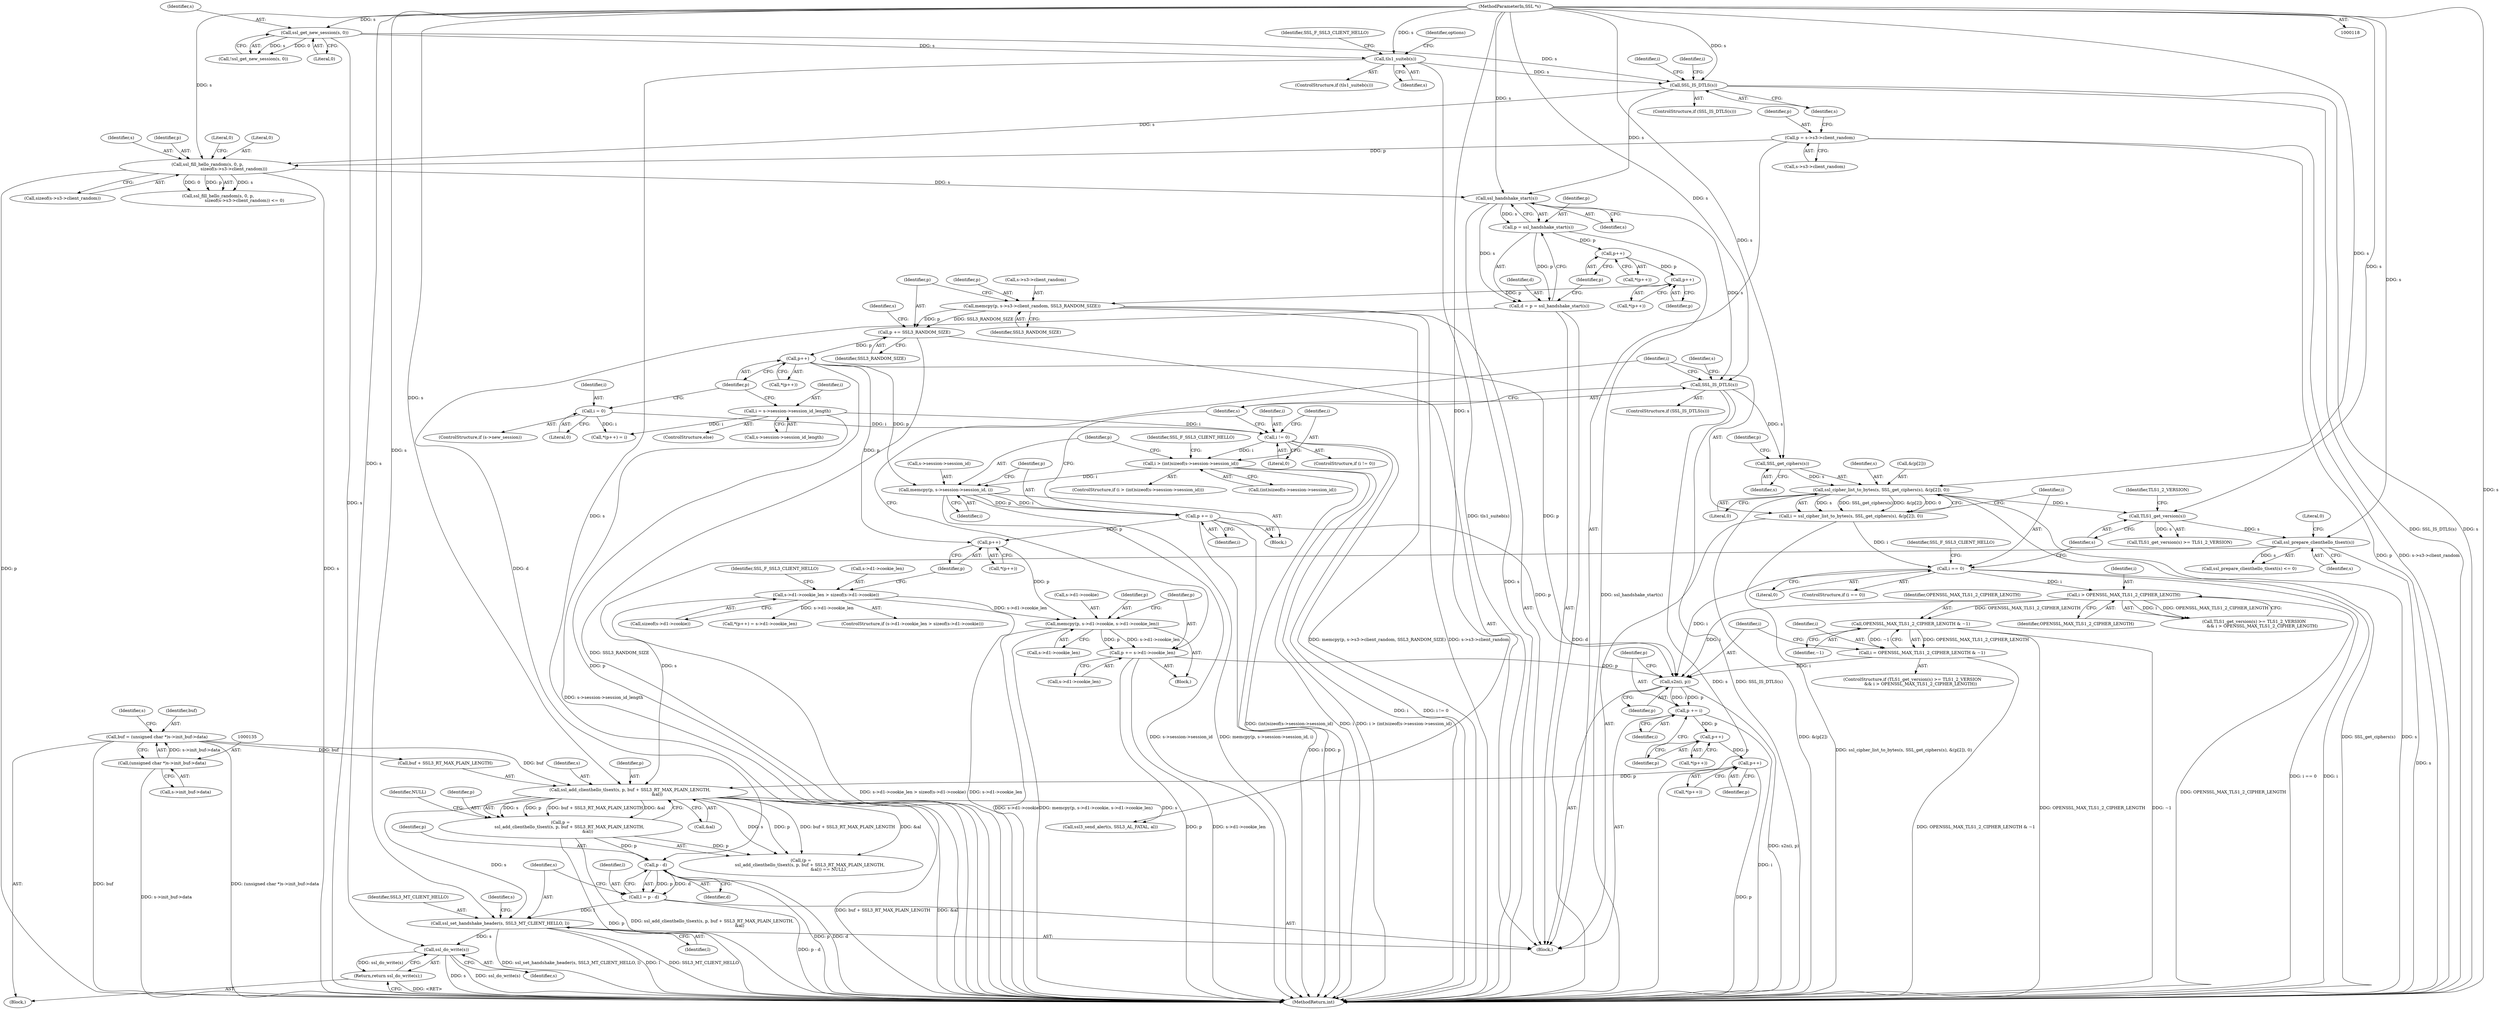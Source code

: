 digraph "0_openssl_e1b568dd2462f7cacf98f3d117936c34e2849a6b@API" {
"1000545" [label="(Call,ssl_do_write(s))"];
"1000535" [label="(Call,ssl_set_handshake_header(s, SSL3_MT_CLIENT_HELLO, l))"];
"1000512" [label="(Call,ssl_add_clienthello_tlsext(s, p, buf + SSL3_RT_MAX_PLAIN_LENGTH,\n                                        &al))"];
"1000500" [label="(Call,ssl_prepare_clienthello_tlsext(s))"];
"1000471" [label="(Call,TLS1_get_version(s))"];
"1000450" [label="(Call,ssl_cipher_list_to_bytes(s, SSL_get_ciphers(s), &(p[2]), 0))"];
"1000452" [label="(Call,SSL_get_ciphers(s))"];
"1000399" [label="(Call,SSL_IS_DTLS(s))"];
"1000315" [label="(Call,ssl_handshake_start(s))"];
"1000299" [label="(Call,ssl_fill_hello_random(s, 0, p,\n                                       sizeof(s->s3->client_random)))"];
"1000260" [label="(Call,SSL_IS_DTLS(s))"];
"1000178" [label="(Call,ssl_get_new_session(s, 0))"];
"1000119" [label="(MethodParameterIn,SSL *s)"];
"1000203" [label="(Call,tls1_suiteb(s))"];
"1000252" [label="(Call,p = s->s3->client_random)"];
"1000495" [label="(Call,p++)"];
"1000490" [label="(Call,p++)"];
"1000485" [label="(Call,p += i)"];
"1000482" [label="(Call,s2n(i, p))"];
"1000460" [label="(Call,i == 0)"];
"1000448" [label="(Call,i = ssl_cipher_list_to_bytes(s, SSL_get_ciphers(s), &(p[2]), 0))"];
"1000474" [label="(Call,i > OPENSSL_MAX_TLS1_2_CIPHER_LENGTH)"];
"1000477" [label="(Call,i = OPENSSL_MAX_TLS1_2_CIPHER_LENGTH & ~1)"];
"1000479" [label="(Call,OPENSSL_MAX_TLS1_2_CIPHER_LENGTH & ~1)"];
"1000395" [label="(Call,p += i)"];
"1000387" [label="(Call,memcpy(p, s->session->session_id, i))"];
"1000363" [label="(Call,p++)"];
"1000343" [label="(Call,p += SSL3_RANDOM_SIZE)"];
"1000335" [label="(Call,memcpy(p, s->s3->client_random, SSL3_RANDOM_SIZE))"];
"1000328" [label="(Call,p++)"];
"1000319" [label="(Call,p++)"];
"1000313" [label="(Call,p = ssl_handshake_start(s))"];
"1000372" [label="(Call,i > (int)sizeof(s->session->session_id))"];
"1000367" [label="(Call,i != 0)"];
"1000350" [label="(Call,i = 0)"];
"1000354" [label="(Call,i = s->session->session_id_length)"];
"1000441" [label="(Call,p += s->d1->cookie_len)"];
"1000429" [label="(Call,memcpy(p, s->d1->cookie, s->d1->cookie_len))"];
"1000422" [label="(Call,p++)"];
"1000403" [label="(Call,s->d1->cookie_len > sizeof(s->d1->cookie))"];
"1000132" [label="(Call,buf = (unsigned char *)s->init_buf->data)"];
"1000134" [label="(Call,(unsigned char *)s->init_buf->data)"];
"1000530" [label="(Call,l = p - d)"];
"1000532" [label="(Call,p - d)"];
"1000510" [label="(Call,p =\n             ssl_add_clienthello_tlsext(s, p, buf + SSL3_RT_MAX_PLAIN_LENGTH,\n                                        &al))"];
"1000311" [label="(Call,d = p = ssl_handshake_start(s))"];
"1000544" [label="(Return,return ssl_do_write(s);)"];
"1000136" [label="(Call,s->init_buf->data)"];
"1000422" [label="(Call,p++)"];
"1000180" [label="(Literal,0)"];
"1000499" [label="(Call,ssl_prepare_clienthello_tlsext(s) <= 0)"];
"1000520" [label="(Identifier,NULL)"];
"1000342" [label="(Identifier,SSL3_RANDOM_SIZE)"];
"1000327" [label="(Call,*(p++))"];
"1000177" [label="(Call,!ssl_get_new_session(s, 0))"];
"1000450" [label="(Call,ssl_cipher_list_to_bytes(s, SSL_get_ciphers(s), &(p[2]), 0))"];
"1000479" [label="(Call,OPENSSL_MAX_TLS1_2_CIPHER_LENGTH & ~1)"];
"1000362" [label="(Call,*(p++))"];
"1000319" [label="(Call,p++)"];
"1000515" [label="(Call,buf + SSL3_RT_MAX_PLAIN_LENGTH)"];
"1000544" [label="(Return,return ssl_do_write(s);)"];
"1000469" [label="(Call,TLS1_get_version(s) >= TLS1_2_VERSION\n            && i > OPENSSL_MAX_TLS1_2_CIPHER_LENGTH)"];
"1000134" [label="(Call,(unsigned char *)s->init_buf->data)"];
"1000402" [label="(ControlStructure,if (s->d1->cookie_len > sizeof(s->d1->cookie)))"];
"1000398" [label="(ControlStructure,if (SSL_IS_DTLS(s)))"];
"1000449" [label="(Identifier,i)"];
"1000298" [label="(Call,ssl_fill_hello_random(s, 0, p,\n                                       sizeof(s->s3->client_random)) <= 0)"];
"1000265" [label="(Identifier,i)"];
"1000512" [label="(Call,ssl_add_clienthello_tlsext(s, p, buf + SSL3_RT_MAX_PLAIN_LENGTH,\n                                        &al))"];
"1000253" [label="(Identifier,p)"];
"1000367" [label="(Call,i != 0)"];
"1000147" [label="(Block,)"];
"1000476" [label="(Identifier,OPENSSL_MAX_TLS1_2_CIPHER_LENGTH)"];
"1000318" [label="(Call,*(p++))"];
"1000336" [label="(Identifier,p)"];
"1000462" [label="(Literal,0)"];
"1000451" [label="(Identifier,s)"];
"1000361" [label="(Call,*(p++) = i)"];
"1000473" [label="(Identifier,TLS1_2_VERSION)"];
"1000545" [label="(Call,ssl_do_write(s))"];
"1000511" [label="(Identifier,p)"];
"1000388" [label="(Identifier,p)"];
"1000496" [label="(Identifier,p)"];
"1000406" [label="(Identifier,s)"];
"1000452" [label="(Call,SSL_get_ciphers(s))"];
"1000212" [label="(Identifier,options)"];
"1000475" [label="(Identifier,i)"];
"1000352" [label="(Literal,0)"];
"1000510" [label="(Call,p =\n             ssl_add_clienthello_tlsext(s, p, buf + SSL3_RT_MAX_PLAIN_LENGTH,\n                                        &al))"];
"1000442" [label="(Identifier,p)"];
"1000384" [label="(Identifier,SSL_F_SSL3_CLIENT_HELLO)"];
"1000302" [label="(Identifier,p)"];
"1000309" [label="(Literal,0)"];
"1000299" [label="(Call,ssl_fill_hello_random(s, 0, p,\n                                       sizeof(s->s3->client_random)))"];
"1000537" [label="(Identifier,SSL3_MT_CLIENT_HELLO)"];
"1000477" [label="(Call,i = OPENSSL_MAX_TLS1_2_CIPHER_LENGTH & ~1)"];
"1000448" [label="(Call,i = ssl_cipher_list_to_bytes(s, SSL_get_ciphers(s), &(p[2]), 0))"];
"1000514" [label="(Identifier,p)"];
"1000368" [label="(Identifier,i)"];
"1000494" [label="(Call,*(p++))"];
"1000509" [label="(Call,(p =\n             ssl_add_clienthello_tlsext(s, p, buf + SSL3_RT_MAX_PLAIN_LENGTH,\n                                        &al)) == NULL)"];
"1000399" [label="(Call,SSL_IS_DTLS(s))"];
"1000119" [label="(MethodParameterIn,SSL *s)"];
"1000436" [label="(Call,s->d1->cookie_len)"];
"1000404" [label="(Call,s->d1->cookie_len)"];
"1000133" [label="(Identifier,buf)"];
"1000531" [label="(Identifier,l)"];
"1000387" [label="(Call,memcpy(p, s->session->session_id, i))"];
"1000389" [label="(Call,s->session->session_id)"];
"1000489" [label="(Call,*(p++))"];
"1000369" [label="(Literal,0)"];
"1000501" [label="(Identifier,s)"];
"1000350" [label="(Call,i = 0)"];
"1000459" [label="(ControlStructure,if (i == 0))"];
"1000532" [label="(Call,p - d)"];
"1000373" [label="(Identifier,i)"];
"1000490" [label="(Call,p++)"];
"1000481" [label="(Identifier,~1)"];
"1000356" [label="(Call,s->session->session_id_length)"];
"1000346" [label="(ControlStructure,if (s->new_session))"];
"1000261" [label="(Identifier,s)"];
"1000202" [label="(ControlStructure,if (tls1_suiteb(s)))"];
"1000409" [label="(Call,sizeof(s->d1->cookie))"];
"1000513" [label="(Identifier,s)"];
"1000400" [label="(Identifier,s)"];
"1000301" [label="(Literal,0)"];
"1000320" [label="(Identifier,p)"];
"1000470" [label="(Call,TLS1_get_version(s) >= TLS1_2_VERSION)"];
"1000487" [label="(Identifier,i)"];
"1000345" [label="(Identifier,SSL3_RANDOM_SIZE)"];
"1000335" [label="(Call,memcpy(p, s->s3->client_random, SSL3_RANDOM_SIZE))"];
"1000471" [label="(Call,TLS1_get_version(s))"];
"1000468" [label="(ControlStructure,if (TLS1_get_version(s) >= TLS1_2_VERSION\n            && i > OPENSSL_MAX_TLS1_2_CIPHER_LENGTH))"];
"1000394" [label="(Identifier,i)"];
"1000443" [label="(Call,s->d1->cookie_len)"];
"1000372" [label="(Call,i > (int)sizeof(s->session->session_id))"];
"1000518" [label="(Call,&al)"];
"1000536" [label="(Identifier,s)"];
"1000329" [label="(Identifier,p)"];
"1000533" [label="(Identifier,p)"];
"1000259" [label="(ControlStructure,if (SSL_IS_DTLS(s)))"];
"1000420" [label="(Call,*(p++) = s->d1->cookie_len)"];
"1000546" [label="(Identifier,s)"];
"1000456" [label="(Identifier,p)"];
"1000483" [label="(Identifier,i)"];
"1000417" [label="(Identifier,SSL_F_SSL3_CLIENT_HELLO)"];
"1000486" [label="(Identifier,p)"];
"1000354" [label="(Call,i = s->session->session_id_length)"];
"1000311" [label="(Call,d = p = ssl_handshake_start(s))"];
"1000421" [label="(Call,*(p++))"];
"1000120" [label="(Block,)"];
"1000485" [label="(Call,p += i)"];
"1000522" [label="(Call,ssl3_send_alert(s, SSL3_AL_FATAL, al))"];
"1000178" [label="(Call,ssl_get_new_session(s, 0))"];
"1000502" [label="(Literal,0)"];
"1000538" [label="(Identifier,l)"];
"1000401" [label="(Block,)"];
"1000482" [label="(Call,s2n(i, p))"];
"1000551" [label="(MethodReturn,int)"];
"1000454" [label="(Call,&(p[2]))"];
"1000395" [label="(Call,p += i)"];
"1000530" [label="(Call,l = p - d)"];
"1000207" [label="(Identifier,SSL_F_SSL3_CLIENT_HELLO)"];
"1000260" [label="(Call,SSL_IS_DTLS(s))"];
"1000460" [label="(Call,i == 0)"];
"1000474" [label="(Call,i > OPENSSL_MAX_TLS1_2_CIPHER_LENGTH)"];
"1000348" [label="(Identifier,s)"];
"1000429" [label="(Call,memcpy(p, s->d1->cookie, s->d1->cookie_len))"];
"1000364" [label="(Identifier,p)"];
"1000351" [label="(Identifier,i)"];
"1000370" [label="(Block,)"];
"1000431" [label="(Call,s->d1->cookie)"];
"1000252" [label="(Call,p = s->s3->client_random)"];
"1000396" [label="(Identifier,p)"];
"1000480" [label="(Identifier,OPENSSL_MAX_TLS1_2_CIPHER_LENGTH)"];
"1000374" [label="(Call,(int)sizeof(s->session->session_id))"];
"1000472" [label="(Identifier,s)"];
"1000204" [label="(Identifier,s)"];
"1000371" [label="(ControlStructure,if (i > (int)sizeof(s->session->session_id)))"];
"1000303" [label="(Call,sizeof(s->s3->client_random))"];
"1000461" [label="(Identifier,i)"];
"1000337" [label="(Call,s->s3->client_random)"];
"1000312" [label="(Identifier,d)"];
"1000453" [label="(Identifier,s)"];
"1000344" [label="(Identifier,p)"];
"1000484" [label="(Identifier,p)"];
"1000179" [label="(Identifier,s)"];
"1000500" [label="(Call,ssl_prepare_clienthello_tlsext(s))"];
"1000254" [label="(Call,s->s3->client_random)"];
"1000535" [label="(Call,ssl_set_handshake_header(s, SSL3_MT_CLIENT_HELLO, l))"];
"1000441" [label="(Call,p += s->d1->cookie_len)"];
"1000534" [label="(Identifier,d)"];
"1000313" [label="(Call,p = ssl_handshake_start(s))"];
"1000541" [label="(Identifier,s)"];
"1000495" [label="(Call,p++)"];
"1000423" [label="(Identifier,p)"];
"1000355" [label="(Identifier,i)"];
"1000353" [label="(ControlStructure,else)"];
"1000315" [label="(Call,ssl_handshake_start(s))"];
"1000478" [label="(Identifier,i)"];
"1000300" [label="(Identifier,s)"];
"1000316" [label="(Identifier,s)"];
"1000491" [label="(Identifier,p)"];
"1000343" [label="(Call,p += SSL3_RANDOM_SIZE)"];
"1000458" [label="(Literal,0)"];
"1000293" [label="(Identifier,i)"];
"1000363" [label="(Call,p++)"];
"1000203" [label="(Call,tls1_suiteb(s))"];
"1000397" [label="(Identifier,i)"];
"1000328" [label="(Call,p++)"];
"1000314" [label="(Identifier,p)"];
"1000403" [label="(Call,s->d1->cookie_len > sizeof(s->d1->cookie))"];
"1000366" [label="(ControlStructure,if (i != 0))"];
"1000144" [label="(Identifier,s)"];
"1000465" [label="(Identifier,SSL_F_SSL3_CLIENT_HELLO)"];
"1000132" [label="(Call,buf = (unsigned char *)s->init_buf->data)"];
"1000430" [label="(Identifier,p)"];
"1000545" -> "1000544"  [label="AST: "];
"1000545" -> "1000546"  [label="CFG: "];
"1000546" -> "1000545"  [label="AST: "];
"1000544" -> "1000545"  [label="CFG: "];
"1000545" -> "1000551"  [label="DDG: s"];
"1000545" -> "1000551"  [label="DDG: ssl_do_write(s)"];
"1000545" -> "1000544"  [label="DDG: ssl_do_write(s)"];
"1000535" -> "1000545"  [label="DDG: s"];
"1000119" -> "1000545"  [label="DDG: s"];
"1000535" -> "1000147"  [label="AST: "];
"1000535" -> "1000538"  [label="CFG: "];
"1000536" -> "1000535"  [label="AST: "];
"1000537" -> "1000535"  [label="AST: "];
"1000538" -> "1000535"  [label="AST: "];
"1000541" -> "1000535"  [label="CFG: "];
"1000535" -> "1000551"  [label="DDG: ssl_set_handshake_header(s, SSL3_MT_CLIENT_HELLO, l)"];
"1000535" -> "1000551"  [label="DDG: l"];
"1000535" -> "1000551"  [label="DDG: SSL3_MT_CLIENT_HELLO"];
"1000512" -> "1000535"  [label="DDG: s"];
"1000119" -> "1000535"  [label="DDG: s"];
"1000530" -> "1000535"  [label="DDG: l"];
"1000512" -> "1000510"  [label="AST: "];
"1000512" -> "1000518"  [label="CFG: "];
"1000513" -> "1000512"  [label="AST: "];
"1000514" -> "1000512"  [label="AST: "];
"1000515" -> "1000512"  [label="AST: "];
"1000518" -> "1000512"  [label="AST: "];
"1000510" -> "1000512"  [label="CFG: "];
"1000512" -> "1000551"  [label="DDG: buf + SSL3_RT_MAX_PLAIN_LENGTH"];
"1000512" -> "1000551"  [label="DDG: &al"];
"1000512" -> "1000509"  [label="DDG: s"];
"1000512" -> "1000509"  [label="DDG: p"];
"1000512" -> "1000509"  [label="DDG: buf + SSL3_RT_MAX_PLAIN_LENGTH"];
"1000512" -> "1000509"  [label="DDG: &al"];
"1000512" -> "1000510"  [label="DDG: s"];
"1000512" -> "1000510"  [label="DDG: p"];
"1000512" -> "1000510"  [label="DDG: buf + SSL3_RT_MAX_PLAIN_LENGTH"];
"1000512" -> "1000510"  [label="DDG: &al"];
"1000500" -> "1000512"  [label="DDG: s"];
"1000119" -> "1000512"  [label="DDG: s"];
"1000495" -> "1000512"  [label="DDG: p"];
"1000132" -> "1000512"  [label="DDG: buf"];
"1000512" -> "1000522"  [label="DDG: s"];
"1000500" -> "1000499"  [label="AST: "];
"1000500" -> "1000501"  [label="CFG: "];
"1000501" -> "1000500"  [label="AST: "];
"1000502" -> "1000500"  [label="CFG: "];
"1000500" -> "1000551"  [label="DDG: s"];
"1000500" -> "1000499"  [label="DDG: s"];
"1000471" -> "1000500"  [label="DDG: s"];
"1000119" -> "1000500"  [label="DDG: s"];
"1000471" -> "1000470"  [label="AST: "];
"1000471" -> "1000472"  [label="CFG: "];
"1000472" -> "1000471"  [label="AST: "];
"1000473" -> "1000471"  [label="CFG: "];
"1000471" -> "1000470"  [label="DDG: s"];
"1000450" -> "1000471"  [label="DDG: s"];
"1000119" -> "1000471"  [label="DDG: s"];
"1000450" -> "1000448"  [label="AST: "];
"1000450" -> "1000458"  [label="CFG: "];
"1000451" -> "1000450"  [label="AST: "];
"1000452" -> "1000450"  [label="AST: "];
"1000454" -> "1000450"  [label="AST: "];
"1000458" -> "1000450"  [label="AST: "];
"1000448" -> "1000450"  [label="CFG: "];
"1000450" -> "1000551"  [label="DDG: SSL_get_ciphers(s)"];
"1000450" -> "1000551"  [label="DDG: s"];
"1000450" -> "1000551"  [label="DDG: &(p[2])"];
"1000450" -> "1000448"  [label="DDG: s"];
"1000450" -> "1000448"  [label="DDG: SSL_get_ciphers(s)"];
"1000450" -> "1000448"  [label="DDG: &(p[2])"];
"1000450" -> "1000448"  [label="DDG: 0"];
"1000452" -> "1000450"  [label="DDG: s"];
"1000119" -> "1000450"  [label="DDG: s"];
"1000452" -> "1000453"  [label="CFG: "];
"1000453" -> "1000452"  [label="AST: "];
"1000456" -> "1000452"  [label="CFG: "];
"1000399" -> "1000452"  [label="DDG: s"];
"1000119" -> "1000452"  [label="DDG: s"];
"1000399" -> "1000398"  [label="AST: "];
"1000399" -> "1000400"  [label="CFG: "];
"1000400" -> "1000399"  [label="AST: "];
"1000406" -> "1000399"  [label="CFG: "];
"1000449" -> "1000399"  [label="CFG: "];
"1000399" -> "1000551"  [label="DDG: s"];
"1000399" -> "1000551"  [label="DDG: SSL_IS_DTLS(s)"];
"1000315" -> "1000399"  [label="DDG: s"];
"1000119" -> "1000399"  [label="DDG: s"];
"1000315" -> "1000313"  [label="AST: "];
"1000315" -> "1000316"  [label="CFG: "];
"1000316" -> "1000315"  [label="AST: "];
"1000313" -> "1000315"  [label="CFG: "];
"1000315" -> "1000551"  [label="DDG: s"];
"1000315" -> "1000311"  [label="DDG: s"];
"1000315" -> "1000313"  [label="DDG: s"];
"1000299" -> "1000315"  [label="DDG: s"];
"1000260" -> "1000315"  [label="DDG: s"];
"1000119" -> "1000315"  [label="DDG: s"];
"1000299" -> "1000298"  [label="AST: "];
"1000299" -> "1000303"  [label="CFG: "];
"1000300" -> "1000299"  [label="AST: "];
"1000301" -> "1000299"  [label="AST: "];
"1000302" -> "1000299"  [label="AST: "];
"1000303" -> "1000299"  [label="AST: "];
"1000309" -> "1000299"  [label="CFG: "];
"1000299" -> "1000551"  [label="DDG: p"];
"1000299" -> "1000551"  [label="DDG: s"];
"1000299" -> "1000298"  [label="DDG: s"];
"1000299" -> "1000298"  [label="DDG: 0"];
"1000299" -> "1000298"  [label="DDG: p"];
"1000260" -> "1000299"  [label="DDG: s"];
"1000119" -> "1000299"  [label="DDG: s"];
"1000252" -> "1000299"  [label="DDG: p"];
"1000260" -> "1000259"  [label="AST: "];
"1000260" -> "1000261"  [label="CFG: "];
"1000261" -> "1000260"  [label="AST: "];
"1000265" -> "1000260"  [label="CFG: "];
"1000293" -> "1000260"  [label="CFG: "];
"1000260" -> "1000551"  [label="DDG: SSL_IS_DTLS(s)"];
"1000260" -> "1000551"  [label="DDG: s"];
"1000178" -> "1000260"  [label="DDG: s"];
"1000203" -> "1000260"  [label="DDG: s"];
"1000119" -> "1000260"  [label="DDG: s"];
"1000178" -> "1000177"  [label="AST: "];
"1000178" -> "1000180"  [label="CFG: "];
"1000179" -> "1000178"  [label="AST: "];
"1000180" -> "1000178"  [label="AST: "];
"1000177" -> "1000178"  [label="CFG: "];
"1000178" -> "1000551"  [label="DDG: s"];
"1000178" -> "1000177"  [label="DDG: s"];
"1000178" -> "1000177"  [label="DDG: 0"];
"1000119" -> "1000178"  [label="DDG: s"];
"1000178" -> "1000203"  [label="DDG: s"];
"1000119" -> "1000118"  [label="AST: "];
"1000119" -> "1000551"  [label="DDG: s"];
"1000119" -> "1000203"  [label="DDG: s"];
"1000119" -> "1000522"  [label="DDG: s"];
"1000203" -> "1000202"  [label="AST: "];
"1000203" -> "1000204"  [label="CFG: "];
"1000204" -> "1000203"  [label="AST: "];
"1000207" -> "1000203"  [label="CFG: "];
"1000212" -> "1000203"  [label="CFG: "];
"1000203" -> "1000551"  [label="DDG: tls1_suiteb(s)"];
"1000203" -> "1000551"  [label="DDG: s"];
"1000252" -> "1000147"  [label="AST: "];
"1000252" -> "1000254"  [label="CFG: "];
"1000253" -> "1000252"  [label="AST: "];
"1000254" -> "1000252"  [label="AST: "];
"1000261" -> "1000252"  [label="CFG: "];
"1000252" -> "1000551"  [label="DDG: p"];
"1000252" -> "1000551"  [label="DDG: s->s3->client_random"];
"1000495" -> "1000494"  [label="AST: "];
"1000495" -> "1000496"  [label="CFG: "];
"1000496" -> "1000495"  [label="AST: "];
"1000494" -> "1000495"  [label="CFG: "];
"1000495" -> "1000551"  [label="DDG: p"];
"1000490" -> "1000495"  [label="DDG: p"];
"1000490" -> "1000489"  [label="AST: "];
"1000490" -> "1000491"  [label="CFG: "];
"1000491" -> "1000490"  [label="AST: "];
"1000489" -> "1000490"  [label="CFG: "];
"1000485" -> "1000490"  [label="DDG: p"];
"1000485" -> "1000147"  [label="AST: "];
"1000485" -> "1000487"  [label="CFG: "];
"1000486" -> "1000485"  [label="AST: "];
"1000487" -> "1000485"  [label="AST: "];
"1000491" -> "1000485"  [label="CFG: "];
"1000485" -> "1000551"  [label="DDG: i"];
"1000482" -> "1000485"  [label="DDG: i"];
"1000482" -> "1000485"  [label="DDG: p"];
"1000482" -> "1000147"  [label="AST: "];
"1000482" -> "1000484"  [label="CFG: "];
"1000483" -> "1000482"  [label="AST: "];
"1000484" -> "1000482"  [label="AST: "];
"1000486" -> "1000482"  [label="CFG: "];
"1000482" -> "1000551"  [label="DDG: s2n(i, p)"];
"1000460" -> "1000482"  [label="DDG: i"];
"1000474" -> "1000482"  [label="DDG: i"];
"1000477" -> "1000482"  [label="DDG: i"];
"1000395" -> "1000482"  [label="DDG: p"];
"1000441" -> "1000482"  [label="DDG: p"];
"1000363" -> "1000482"  [label="DDG: p"];
"1000460" -> "1000459"  [label="AST: "];
"1000460" -> "1000462"  [label="CFG: "];
"1000461" -> "1000460"  [label="AST: "];
"1000462" -> "1000460"  [label="AST: "];
"1000465" -> "1000460"  [label="CFG: "];
"1000472" -> "1000460"  [label="CFG: "];
"1000460" -> "1000551"  [label="DDG: i == 0"];
"1000460" -> "1000551"  [label="DDG: i"];
"1000448" -> "1000460"  [label="DDG: i"];
"1000460" -> "1000474"  [label="DDG: i"];
"1000448" -> "1000147"  [label="AST: "];
"1000449" -> "1000448"  [label="AST: "];
"1000461" -> "1000448"  [label="CFG: "];
"1000448" -> "1000551"  [label="DDG: ssl_cipher_list_to_bytes(s, SSL_get_ciphers(s), &(p[2]), 0)"];
"1000474" -> "1000469"  [label="AST: "];
"1000474" -> "1000476"  [label="CFG: "];
"1000475" -> "1000474"  [label="AST: "];
"1000476" -> "1000474"  [label="AST: "];
"1000469" -> "1000474"  [label="CFG: "];
"1000474" -> "1000551"  [label="DDG: OPENSSL_MAX_TLS1_2_CIPHER_LENGTH"];
"1000474" -> "1000469"  [label="DDG: i"];
"1000474" -> "1000469"  [label="DDG: OPENSSL_MAX_TLS1_2_CIPHER_LENGTH"];
"1000474" -> "1000479"  [label="DDG: OPENSSL_MAX_TLS1_2_CIPHER_LENGTH"];
"1000477" -> "1000468"  [label="AST: "];
"1000477" -> "1000479"  [label="CFG: "];
"1000478" -> "1000477"  [label="AST: "];
"1000479" -> "1000477"  [label="AST: "];
"1000483" -> "1000477"  [label="CFG: "];
"1000477" -> "1000551"  [label="DDG: OPENSSL_MAX_TLS1_2_CIPHER_LENGTH & ~1"];
"1000479" -> "1000477"  [label="DDG: OPENSSL_MAX_TLS1_2_CIPHER_LENGTH"];
"1000479" -> "1000477"  [label="DDG: ~1"];
"1000479" -> "1000481"  [label="CFG: "];
"1000480" -> "1000479"  [label="AST: "];
"1000481" -> "1000479"  [label="AST: "];
"1000479" -> "1000551"  [label="DDG: OPENSSL_MAX_TLS1_2_CIPHER_LENGTH"];
"1000479" -> "1000551"  [label="DDG: ~1"];
"1000395" -> "1000370"  [label="AST: "];
"1000395" -> "1000397"  [label="CFG: "];
"1000396" -> "1000395"  [label="AST: "];
"1000397" -> "1000395"  [label="AST: "];
"1000400" -> "1000395"  [label="CFG: "];
"1000395" -> "1000551"  [label="DDG: p"];
"1000395" -> "1000551"  [label="DDG: i"];
"1000387" -> "1000395"  [label="DDG: i"];
"1000387" -> "1000395"  [label="DDG: p"];
"1000395" -> "1000422"  [label="DDG: p"];
"1000387" -> "1000370"  [label="AST: "];
"1000387" -> "1000394"  [label="CFG: "];
"1000388" -> "1000387"  [label="AST: "];
"1000389" -> "1000387"  [label="AST: "];
"1000394" -> "1000387"  [label="AST: "];
"1000396" -> "1000387"  [label="CFG: "];
"1000387" -> "1000551"  [label="DDG: s->session->session_id"];
"1000387" -> "1000551"  [label="DDG: memcpy(p, s->session->session_id, i)"];
"1000363" -> "1000387"  [label="DDG: p"];
"1000372" -> "1000387"  [label="DDG: i"];
"1000363" -> "1000362"  [label="AST: "];
"1000363" -> "1000364"  [label="CFG: "];
"1000364" -> "1000363"  [label="AST: "];
"1000362" -> "1000363"  [label="CFG: "];
"1000363" -> "1000551"  [label="DDG: p"];
"1000343" -> "1000363"  [label="DDG: p"];
"1000363" -> "1000422"  [label="DDG: p"];
"1000343" -> "1000147"  [label="AST: "];
"1000343" -> "1000345"  [label="CFG: "];
"1000344" -> "1000343"  [label="AST: "];
"1000345" -> "1000343"  [label="AST: "];
"1000348" -> "1000343"  [label="CFG: "];
"1000343" -> "1000551"  [label="DDG: SSL3_RANDOM_SIZE"];
"1000335" -> "1000343"  [label="DDG: SSL3_RANDOM_SIZE"];
"1000335" -> "1000343"  [label="DDG: p"];
"1000335" -> "1000147"  [label="AST: "];
"1000335" -> "1000342"  [label="CFG: "];
"1000336" -> "1000335"  [label="AST: "];
"1000337" -> "1000335"  [label="AST: "];
"1000342" -> "1000335"  [label="AST: "];
"1000344" -> "1000335"  [label="CFG: "];
"1000335" -> "1000551"  [label="DDG: s->s3->client_random"];
"1000335" -> "1000551"  [label="DDG: memcpy(p, s->s3->client_random, SSL3_RANDOM_SIZE)"];
"1000328" -> "1000335"  [label="DDG: p"];
"1000328" -> "1000327"  [label="AST: "];
"1000328" -> "1000329"  [label="CFG: "];
"1000329" -> "1000328"  [label="AST: "];
"1000327" -> "1000328"  [label="CFG: "];
"1000319" -> "1000328"  [label="DDG: p"];
"1000319" -> "1000318"  [label="AST: "];
"1000319" -> "1000320"  [label="CFG: "];
"1000320" -> "1000319"  [label="AST: "];
"1000318" -> "1000319"  [label="CFG: "];
"1000313" -> "1000319"  [label="DDG: p"];
"1000313" -> "1000311"  [label="AST: "];
"1000314" -> "1000313"  [label="AST: "];
"1000311" -> "1000313"  [label="CFG: "];
"1000313" -> "1000551"  [label="DDG: ssl_handshake_start(s)"];
"1000313" -> "1000311"  [label="DDG: p"];
"1000372" -> "1000371"  [label="AST: "];
"1000372" -> "1000374"  [label="CFG: "];
"1000373" -> "1000372"  [label="AST: "];
"1000374" -> "1000372"  [label="AST: "];
"1000384" -> "1000372"  [label="CFG: "];
"1000388" -> "1000372"  [label="CFG: "];
"1000372" -> "1000551"  [label="DDG: i"];
"1000372" -> "1000551"  [label="DDG: i > (int)sizeof(s->session->session_id)"];
"1000372" -> "1000551"  [label="DDG: (int)sizeof(s->session->session_id)"];
"1000367" -> "1000372"  [label="DDG: i"];
"1000367" -> "1000366"  [label="AST: "];
"1000367" -> "1000369"  [label="CFG: "];
"1000368" -> "1000367"  [label="AST: "];
"1000369" -> "1000367"  [label="AST: "];
"1000373" -> "1000367"  [label="CFG: "];
"1000400" -> "1000367"  [label="CFG: "];
"1000367" -> "1000551"  [label="DDG: i"];
"1000367" -> "1000551"  [label="DDG: i != 0"];
"1000350" -> "1000367"  [label="DDG: i"];
"1000354" -> "1000367"  [label="DDG: i"];
"1000350" -> "1000346"  [label="AST: "];
"1000350" -> "1000352"  [label="CFG: "];
"1000351" -> "1000350"  [label="AST: "];
"1000352" -> "1000350"  [label="AST: "];
"1000364" -> "1000350"  [label="CFG: "];
"1000350" -> "1000361"  [label="DDG: i"];
"1000354" -> "1000353"  [label="AST: "];
"1000354" -> "1000356"  [label="CFG: "];
"1000355" -> "1000354"  [label="AST: "];
"1000356" -> "1000354"  [label="AST: "];
"1000364" -> "1000354"  [label="CFG: "];
"1000354" -> "1000551"  [label="DDG: s->session->session_id_length"];
"1000354" -> "1000361"  [label="DDG: i"];
"1000441" -> "1000401"  [label="AST: "];
"1000441" -> "1000443"  [label="CFG: "];
"1000442" -> "1000441"  [label="AST: "];
"1000443" -> "1000441"  [label="AST: "];
"1000449" -> "1000441"  [label="CFG: "];
"1000441" -> "1000551"  [label="DDG: p"];
"1000441" -> "1000551"  [label="DDG: s->d1->cookie_len"];
"1000429" -> "1000441"  [label="DDG: s->d1->cookie_len"];
"1000429" -> "1000441"  [label="DDG: p"];
"1000429" -> "1000401"  [label="AST: "];
"1000429" -> "1000436"  [label="CFG: "];
"1000430" -> "1000429"  [label="AST: "];
"1000431" -> "1000429"  [label="AST: "];
"1000436" -> "1000429"  [label="AST: "];
"1000442" -> "1000429"  [label="CFG: "];
"1000429" -> "1000551"  [label="DDG: s->d1->cookie"];
"1000429" -> "1000551"  [label="DDG: memcpy(p, s->d1->cookie, s->d1->cookie_len)"];
"1000422" -> "1000429"  [label="DDG: p"];
"1000403" -> "1000429"  [label="DDG: s->d1->cookie_len"];
"1000422" -> "1000421"  [label="AST: "];
"1000422" -> "1000423"  [label="CFG: "];
"1000423" -> "1000422"  [label="AST: "];
"1000421" -> "1000422"  [label="CFG: "];
"1000403" -> "1000402"  [label="AST: "];
"1000403" -> "1000409"  [label="CFG: "];
"1000404" -> "1000403"  [label="AST: "];
"1000409" -> "1000403"  [label="AST: "];
"1000417" -> "1000403"  [label="CFG: "];
"1000423" -> "1000403"  [label="CFG: "];
"1000403" -> "1000551"  [label="DDG: s->d1->cookie_len"];
"1000403" -> "1000551"  [label="DDG: s->d1->cookie_len > sizeof(s->d1->cookie)"];
"1000403" -> "1000420"  [label="DDG: s->d1->cookie_len"];
"1000132" -> "1000120"  [label="AST: "];
"1000132" -> "1000134"  [label="CFG: "];
"1000133" -> "1000132"  [label="AST: "];
"1000134" -> "1000132"  [label="AST: "];
"1000144" -> "1000132"  [label="CFG: "];
"1000132" -> "1000551"  [label="DDG: (unsigned char *)s->init_buf->data"];
"1000132" -> "1000551"  [label="DDG: buf"];
"1000134" -> "1000132"  [label="DDG: s->init_buf->data"];
"1000132" -> "1000515"  [label="DDG: buf"];
"1000134" -> "1000136"  [label="CFG: "];
"1000135" -> "1000134"  [label="AST: "];
"1000136" -> "1000134"  [label="AST: "];
"1000134" -> "1000551"  [label="DDG: s->init_buf->data"];
"1000530" -> "1000147"  [label="AST: "];
"1000530" -> "1000532"  [label="CFG: "];
"1000531" -> "1000530"  [label="AST: "];
"1000532" -> "1000530"  [label="AST: "];
"1000536" -> "1000530"  [label="CFG: "];
"1000530" -> "1000551"  [label="DDG: p - d"];
"1000532" -> "1000530"  [label="DDG: p"];
"1000532" -> "1000530"  [label="DDG: d"];
"1000532" -> "1000534"  [label="CFG: "];
"1000533" -> "1000532"  [label="AST: "];
"1000534" -> "1000532"  [label="AST: "];
"1000532" -> "1000551"  [label="DDG: p"];
"1000532" -> "1000551"  [label="DDG: d"];
"1000510" -> "1000532"  [label="DDG: p"];
"1000311" -> "1000532"  [label="DDG: d"];
"1000510" -> "1000509"  [label="AST: "];
"1000511" -> "1000510"  [label="AST: "];
"1000520" -> "1000510"  [label="CFG: "];
"1000510" -> "1000551"  [label="DDG: p"];
"1000510" -> "1000551"  [label="DDG: ssl_add_clienthello_tlsext(s, p, buf + SSL3_RT_MAX_PLAIN_LENGTH,\n                                        &al)"];
"1000510" -> "1000509"  [label="DDG: p"];
"1000311" -> "1000147"  [label="AST: "];
"1000312" -> "1000311"  [label="AST: "];
"1000320" -> "1000311"  [label="CFG: "];
"1000311" -> "1000551"  [label="DDG: d"];
"1000544" -> "1000120"  [label="AST: "];
"1000551" -> "1000544"  [label="CFG: "];
"1000544" -> "1000551"  [label="DDG: <RET>"];
}
